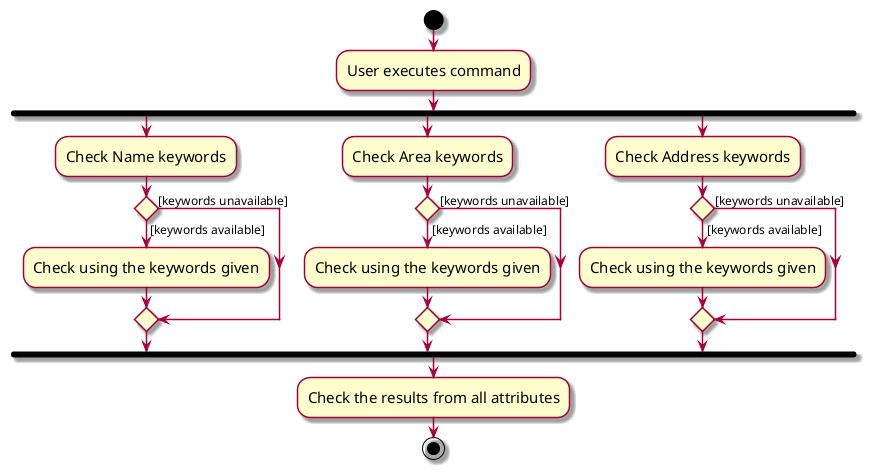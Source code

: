 @startuml
skin rose
skinparam ActivityFontSize 15
skinparam ArrowFontSize 12
start
:User executes command;

'Since the beta syntax does not support placing the condition outside the
'diamond we place it as the true branch instead.

fork
    :Check Name keywords;
    if () then ([keywords available])
        :Check using the keywords given;
    else ([keywords unavailable])
    endif
fork again
    :Check Area keywords;
    if () then ([keywords available])
        :Check using the keywords given;
    else ([keywords unavailable])
    endif
fork again
    :Check Address keywords;
    if () then ([keywords available])
        :Check using the keywords given;
    else ([keywords unavailable])
    endif
end fork
:Check the results from all attributes;
stop
@enduml

